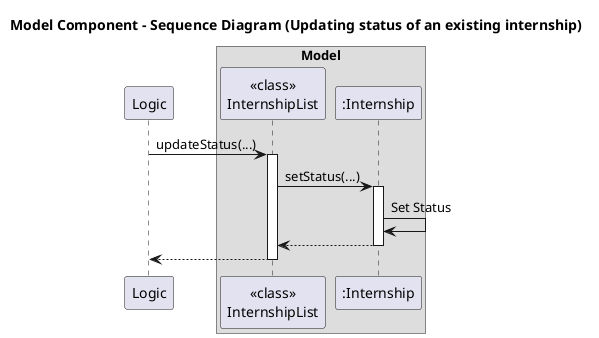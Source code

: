 @startuml
title Model Component - Sequence Diagram (Updating status of an existing internship)
' Model Component Sequence Diagram
' Shows interactions between Logic, Model, InternshipList, Internship, Date and Status
' Additional abstract components: Logic (parses commands) and Storage (persists data)
'
participant Logic as "Logic"

box Model
participant InternshipList as "<<class>>\nInternshipList"
participant Internship as ":Internship"
endbox

' --- Scenario 2: Updating status of an existing internship ---
Logic -> InternshipList: updateStatus(...)
activate InternshipList
InternshipList -> Internship: setStatus(...)
activate Internship
Internship -> Internship : Set Status
Internship --> InternshipList
deactivate Internship
' Persist change
InternshipList --> Logic
deactivate InternshipList

@enduml
